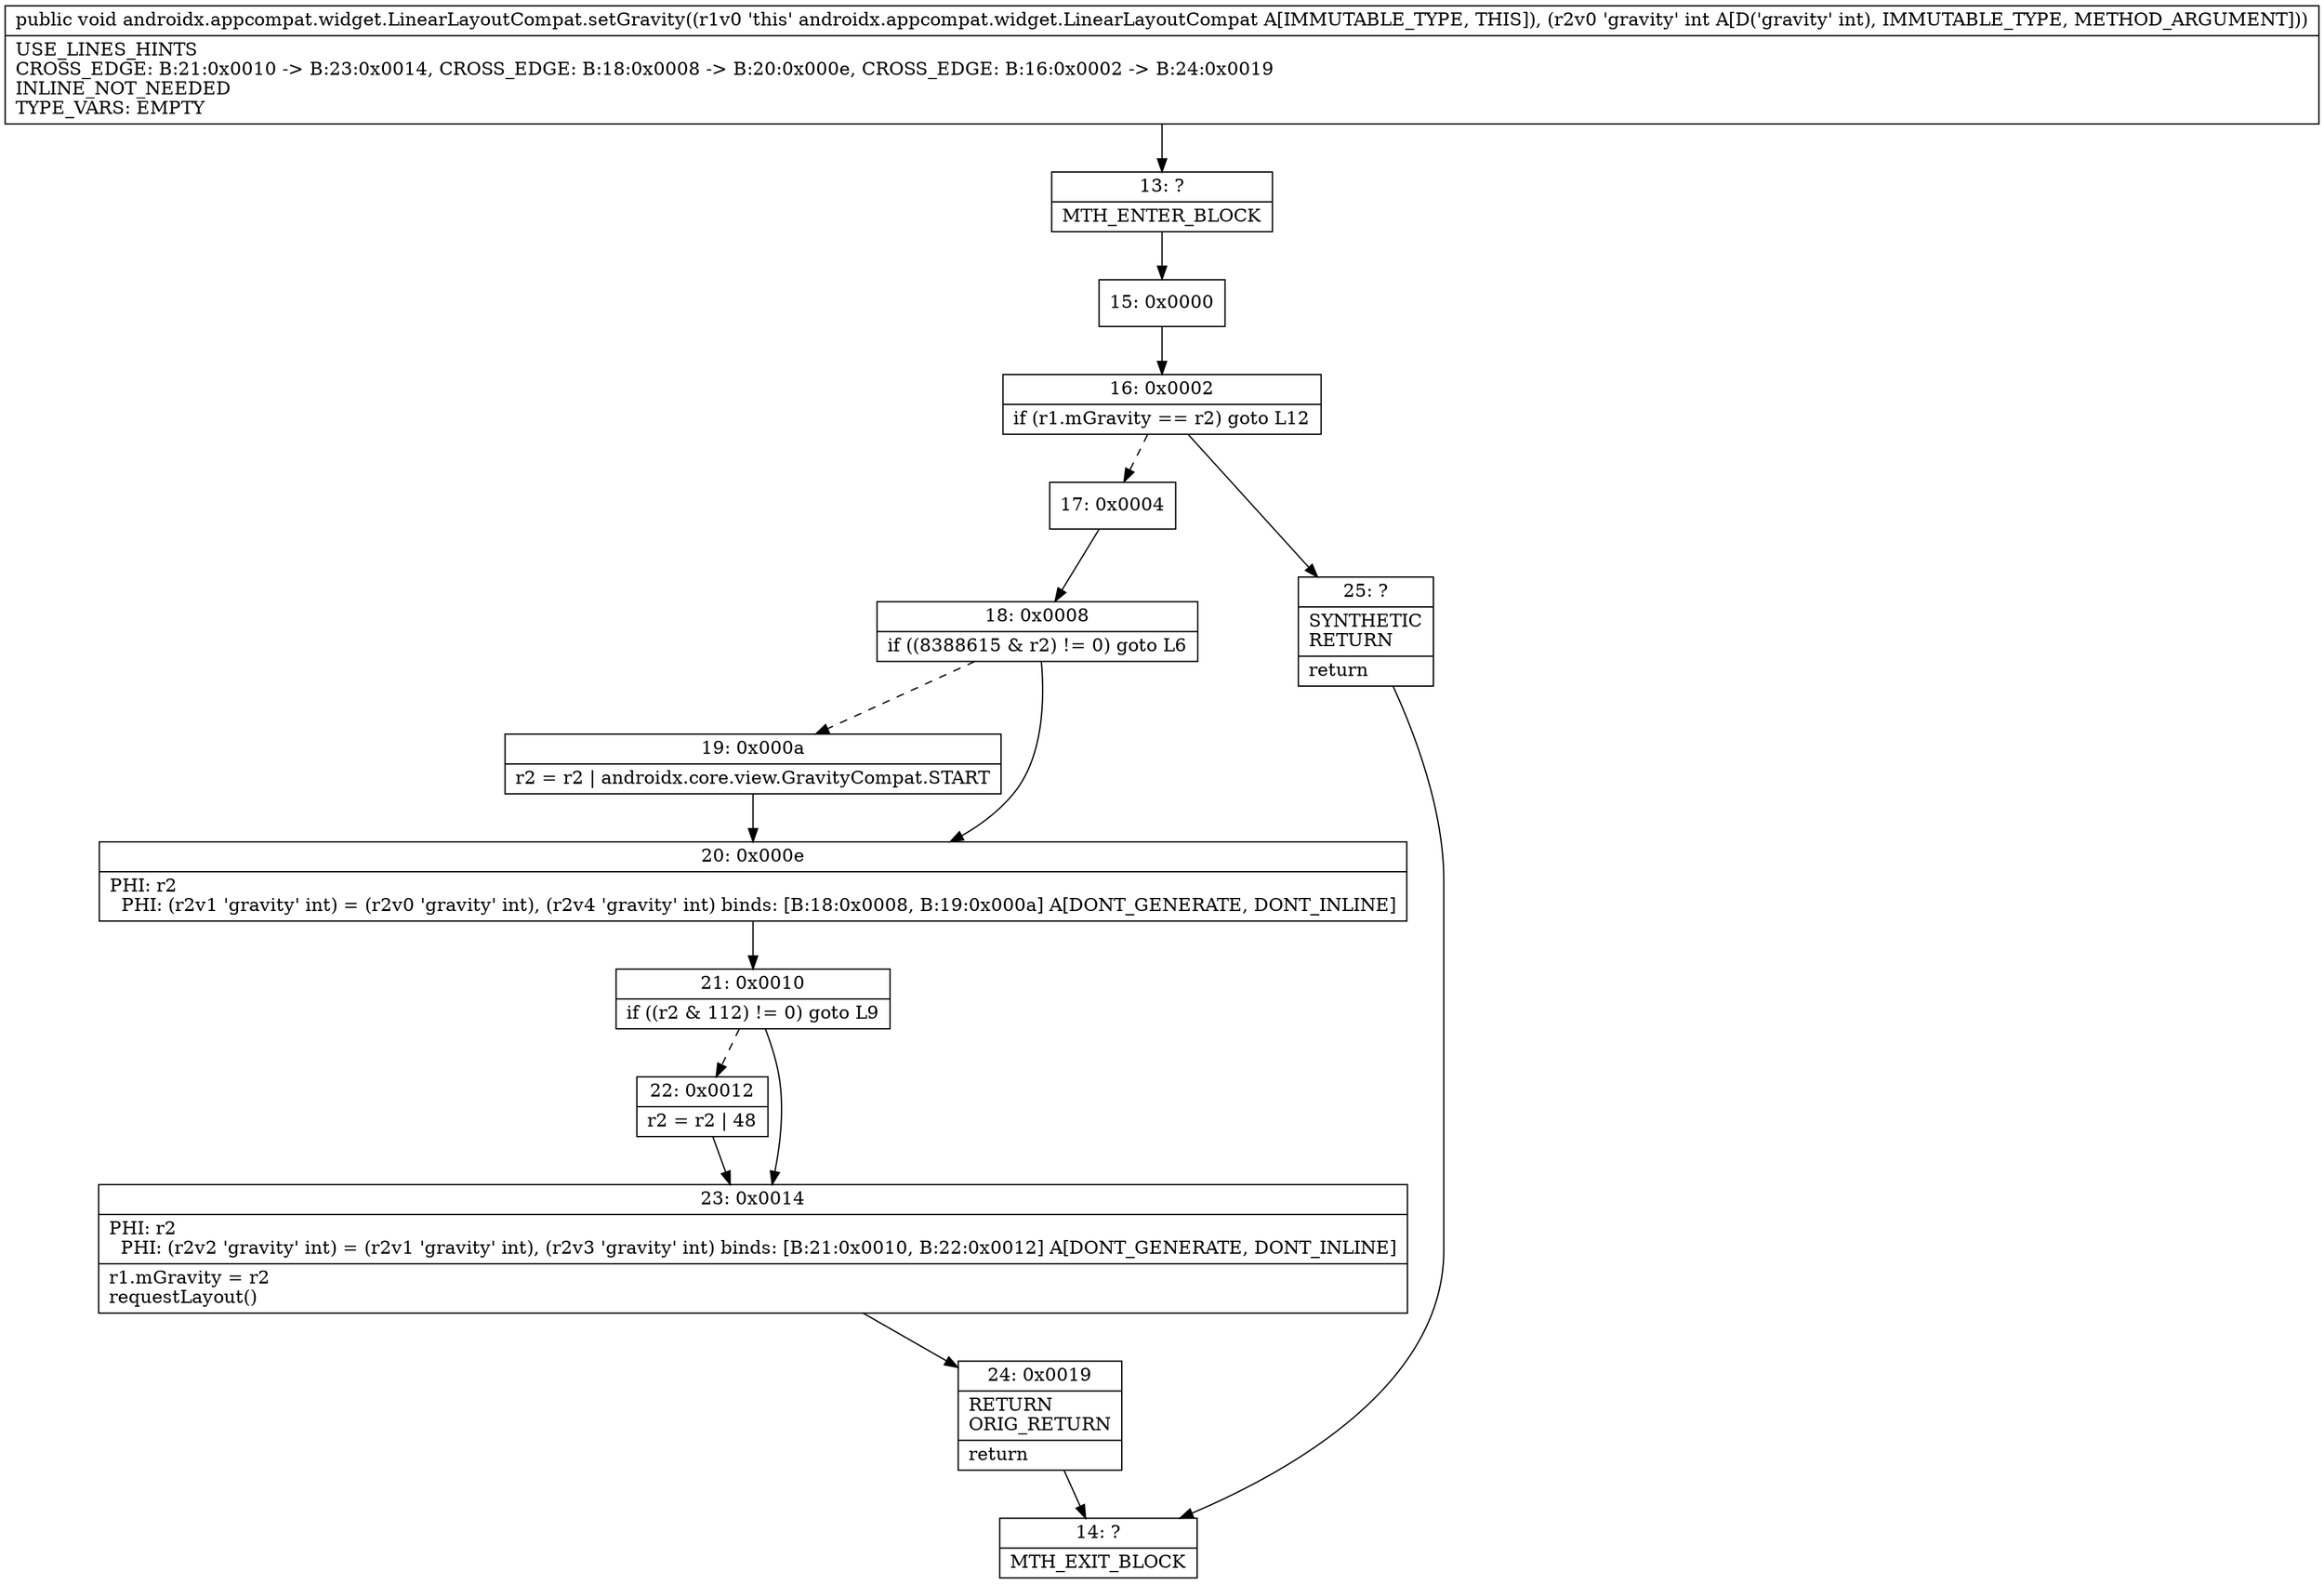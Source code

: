 digraph "CFG forandroidx.appcompat.widget.LinearLayoutCompat.setGravity(I)V" {
Node_13 [shape=record,label="{13\:\ ?|MTH_ENTER_BLOCK\l}"];
Node_15 [shape=record,label="{15\:\ 0x0000}"];
Node_16 [shape=record,label="{16\:\ 0x0002|if (r1.mGravity == r2) goto L12\l}"];
Node_17 [shape=record,label="{17\:\ 0x0004}"];
Node_18 [shape=record,label="{18\:\ 0x0008|if ((8388615 & r2) != 0) goto L6\l}"];
Node_19 [shape=record,label="{19\:\ 0x000a|r2 = r2 \| androidx.core.view.GravityCompat.START\l}"];
Node_20 [shape=record,label="{20\:\ 0x000e|PHI: r2 \l  PHI: (r2v1 'gravity' int) = (r2v0 'gravity' int), (r2v4 'gravity' int) binds: [B:18:0x0008, B:19:0x000a] A[DONT_GENERATE, DONT_INLINE]\l}"];
Node_21 [shape=record,label="{21\:\ 0x0010|if ((r2 & 112) != 0) goto L9\l}"];
Node_22 [shape=record,label="{22\:\ 0x0012|r2 = r2 \| 48\l}"];
Node_23 [shape=record,label="{23\:\ 0x0014|PHI: r2 \l  PHI: (r2v2 'gravity' int) = (r2v1 'gravity' int), (r2v3 'gravity' int) binds: [B:21:0x0010, B:22:0x0012] A[DONT_GENERATE, DONT_INLINE]\l|r1.mGravity = r2\lrequestLayout()\l}"];
Node_24 [shape=record,label="{24\:\ 0x0019|RETURN\lORIG_RETURN\l|return\l}"];
Node_14 [shape=record,label="{14\:\ ?|MTH_EXIT_BLOCK\l}"];
Node_25 [shape=record,label="{25\:\ ?|SYNTHETIC\lRETURN\l|return\l}"];
MethodNode[shape=record,label="{public void androidx.appcompat.widget.LinearLayoutCompat.setGravity((r1v0 'this' androidx.appcompat.widget.LinearLayoutCompat A[IMMUTABLE_TYPE, THIS]), (r2v0 'gravity' int A[D('gravity' int), IMMUTABLE_TYPE, METHOD_ARGUMENT]))  | USE_LINES_HINTS\lCROSS_EDGE: B:21:0x0010 \-\> B:23:0x0014, CROSS_EDGE: B:18:0x0008 \-\> B:20:0x000e, CROSS_EDGE: B:16:0x0002 \-\> B:24:0x0019\lINLINE_NOT_NEEDED\lTYPE_VARS: EMPTY\l}"];
MethodNode -> Node_13;Node_13 -> Node_15;
Node_15 -> Node_16;
Node_16 -> Node_17[style=dashed];
Node_16 -> Node_25;
Node_17 -> Node_18;
Node_18 -> Node_19[style=dashed];
Node_18 -> Node_20;
Node_19 -> Node_20;
Node_20 -> Node_21;
Node_21 -> Node_22[style=dashed];
Node_21 -> Node_23;
Node_22 -> Node_23;
Node_23 -> Node_24;
Node_24 -> Node_14;
Node_25 -> Node_14;
}


